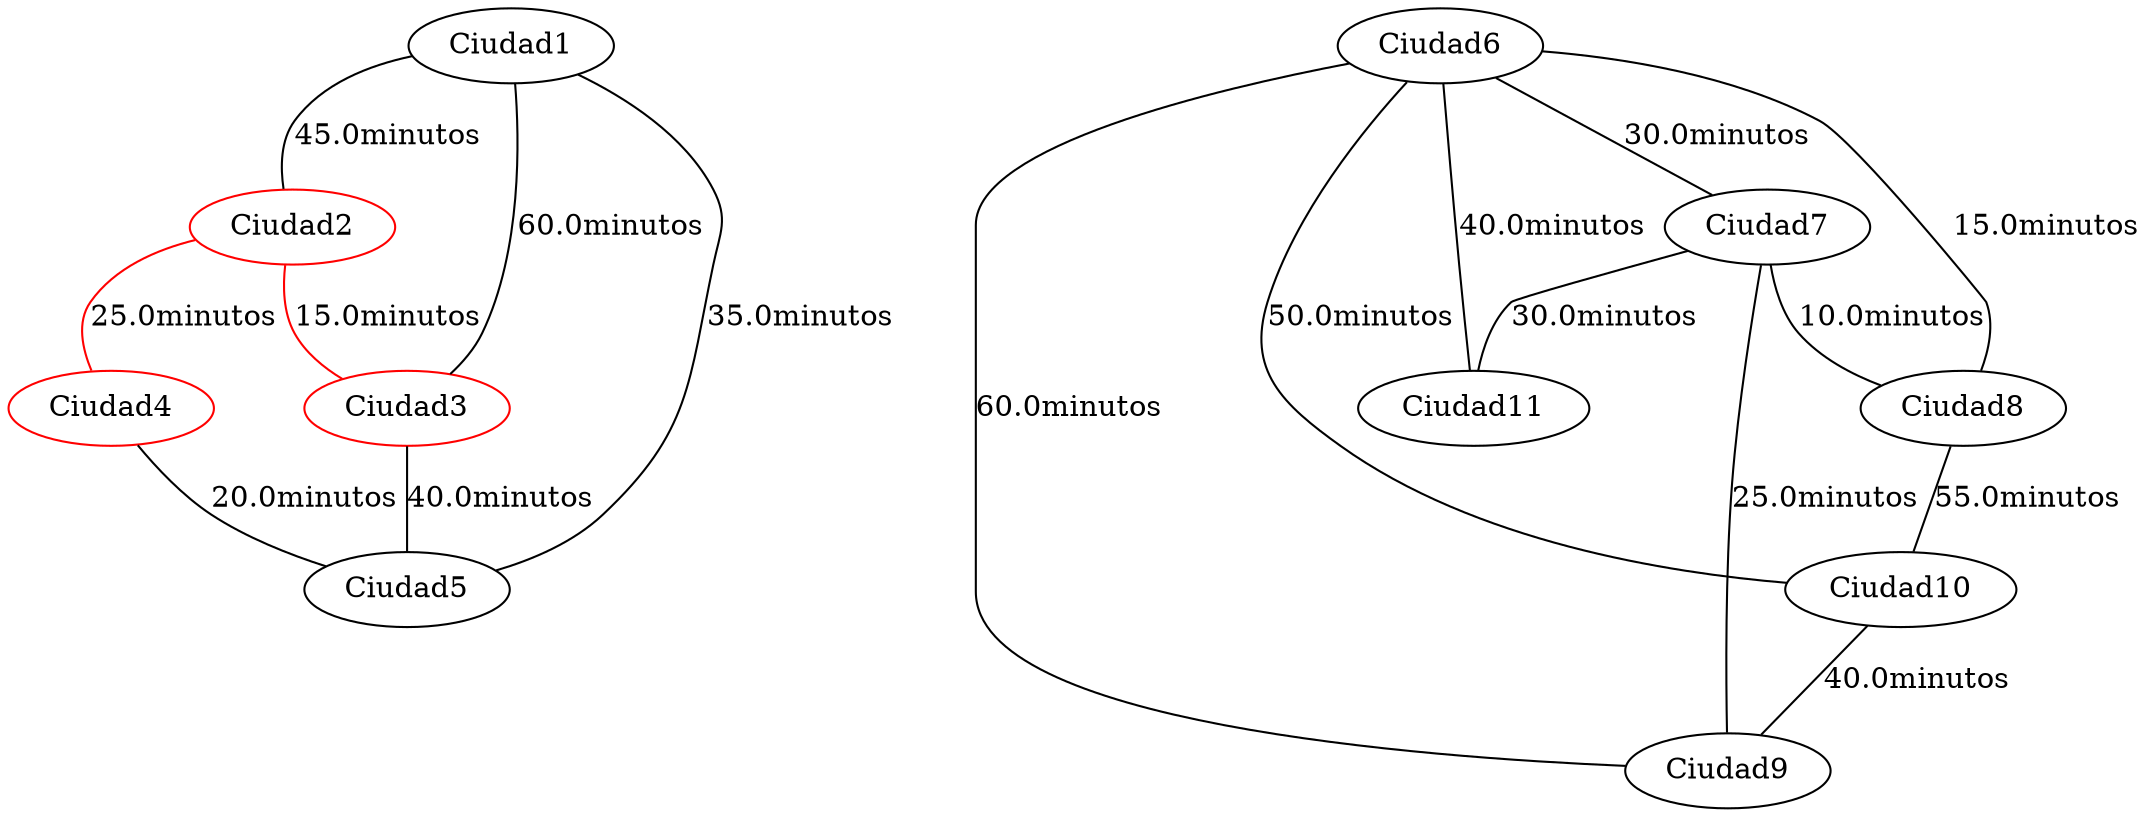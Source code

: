 strict graph G {
  1 [ label="Ciudad1" ];
  2 [ color="red" label="Ciudad2" ];
  3 [ color="red" label="Ciudad3" ];
  4 [ color="red" label="Ciudad4" ];
  5 [ label="Ciudad5" ];
  6 [ label="Ciudad6" ];
  7 [ label="Ciudad7" ];
  8 [ label="Ciudad8" ];
  9 [ label="Ciudad9" ];
  10 [ label="Ciudad10" ];
  11 [ label="Ciudad11" ];
  1 -- 2 [ label="45.0minutos" ];
  2 -- 3 [ color="red" label="15.0minutos" ];
  3 -- 5 [ label="40.0minutos" ];
  2 -- 4 [ color="red" label="25.0minutos" ];
  4 -- 5 [ label="20.0minutos" ];
  1 -- 3 [ label="60.0minutos" ];
  5 -- 1 [ label="35.0minutos" ];
  6 -- 8 [ label="15.0minutos" ];
  9 -- 6 [ label="60.0minutos" ];
  8 -- 10 [ label="55.0minutos" ];
  10 -- 9 [ label="40.0minutos" ];
  6 -- 10 [ label="50.0minutos" ];
  6 -- 7 [ label="30.0minutos" ];
  7 -- 9 [ label="25.0minutos" ];
  7 -- 11 [ label="30.0minutos" ];
  11 -- 6 [ label="40.0minutos" ];
  7 -- 8 [ label="10.0minutos" ];
}
